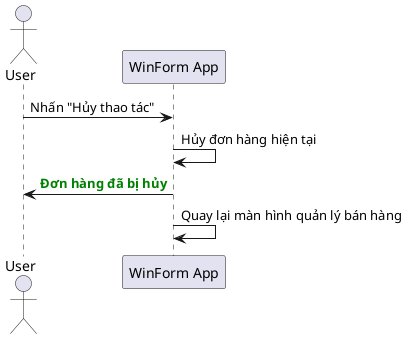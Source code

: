 @startuml
actor User
participant "WinForm App" as App

User -> App: Nhấn "Hủy thao tác"
App -> App: Hủy đơn hàng hiện tại
App -> User: <font color=green><b>Đơn hàng đã bị hủy</b></font>
App -> App: Quay lại màn hình quản lý bán hàng
@enduml
